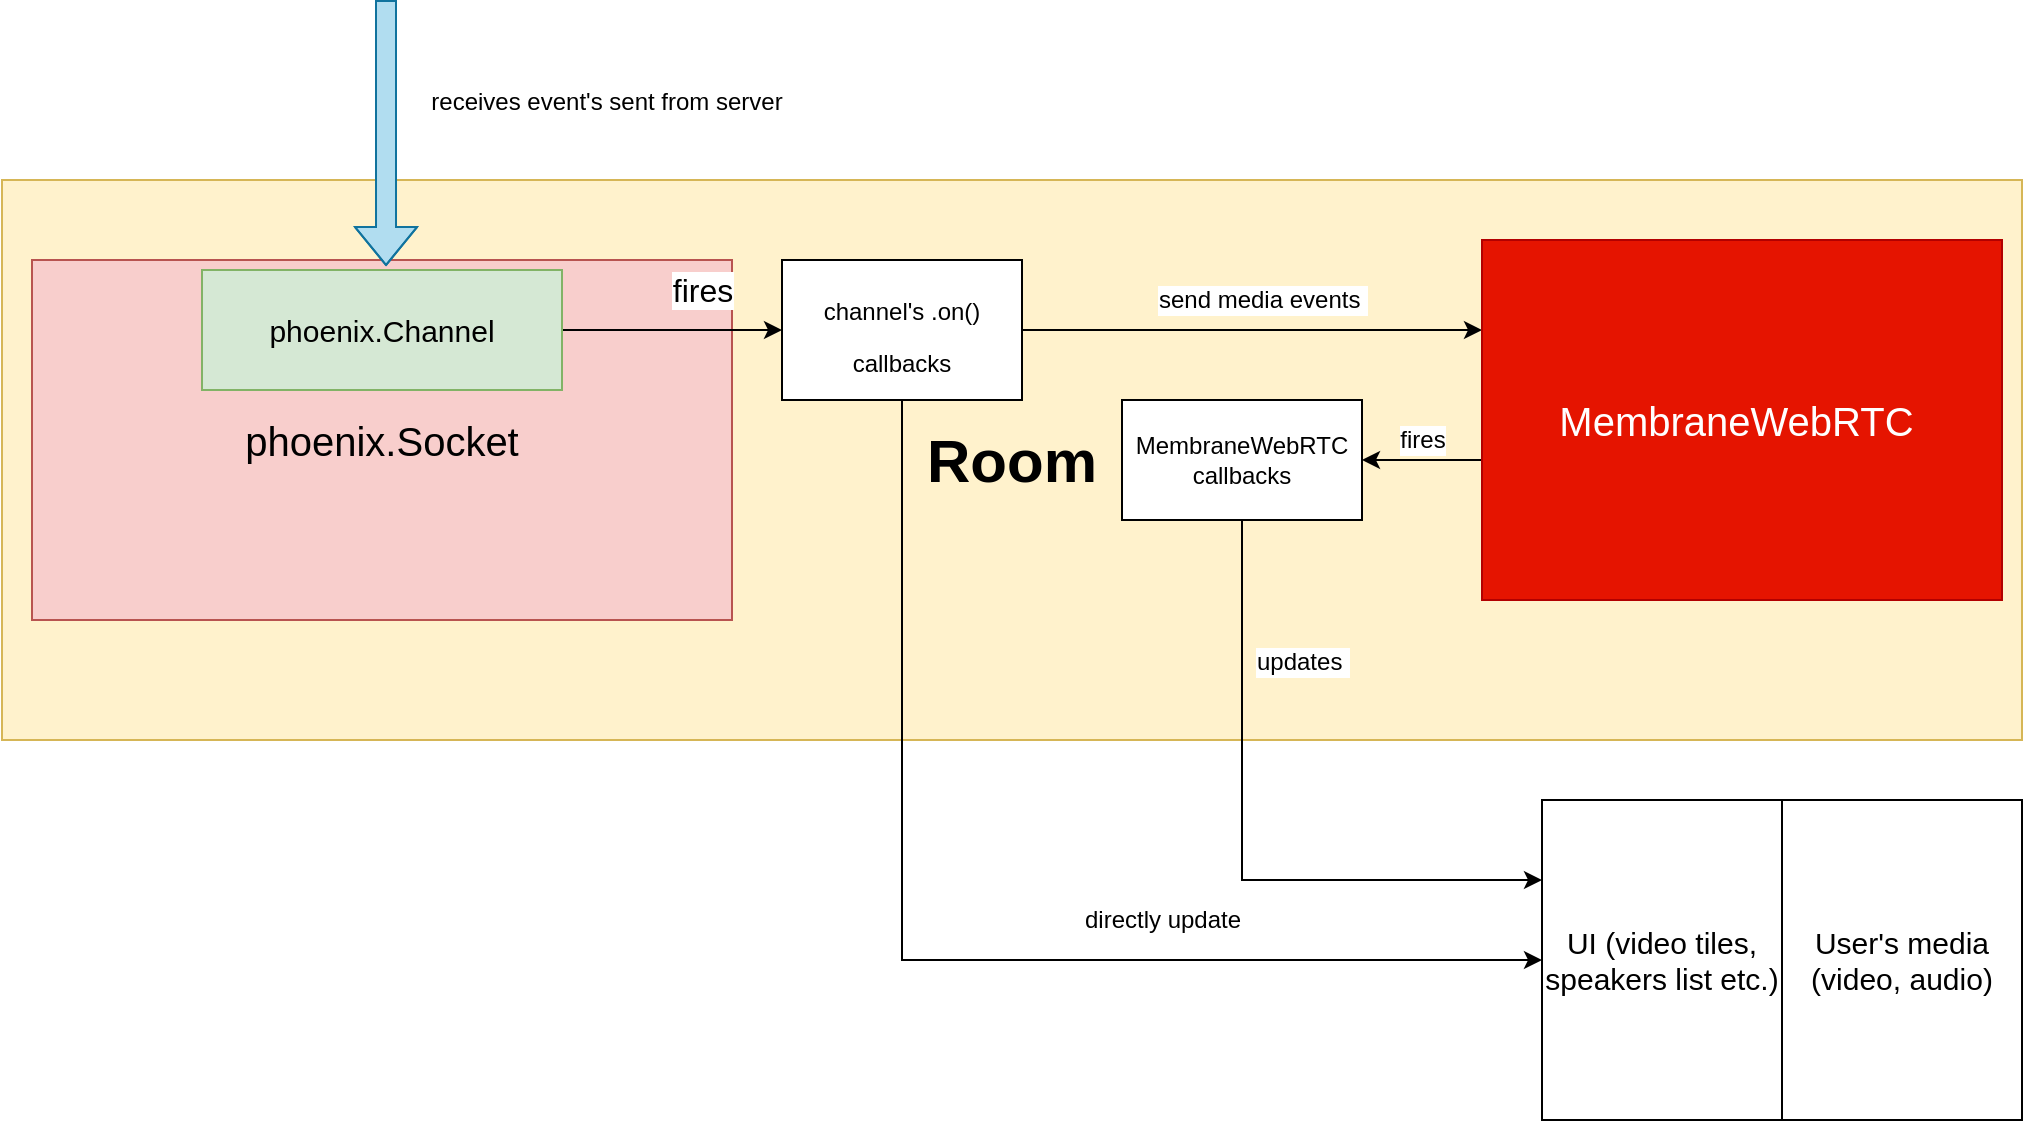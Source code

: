 <mxfile version="15.7.3" type="device"><diagram id="CYG-RBTAk6hFb7gyn2eE" name="Page-1"><mxGraphModel dx="1426" dy="722" grid="1" gridSize="10" guides="1" tooltips="1" connect="1" arrows="1" fold="1" page="1" pageScale="1" pageWidth="827" pageHeight="1169" math="0" shadow="0"><root><mxCell id="0"/><mxCell id="1" parent="0"/><mxCell id="svLWTGACq9yFnuqvBNT6-2" value="&lt;font size=&quot;1&quot;&gt;&lt;b style=&quot;font-size: 30px&quot;&gt;Room&lt;/b&gt;&lt;/font&gt;" style="rounded=0;whiteSpace=wrap;html=1;fontSize=13;fillColor=#fff2cc;strokeColor=#d6b656;" parent="1" vertex="1"><mxGeometry x="80" y="100" width="1010" height="280" as="geometry"/></mxCell><mxCell id="svLWTGACq9yFnuqvBNT6-3" value="&lt;font style=&quot;font-size: 20px&quot;&gt;phoenix.Socket&lt;/font&gt;" style="rounded=0;whiteSpace=wrap;html=1;fontSize=21;fillColor=#f8cecc;strokeColor=#b85450;" parent="1" vertex="1"><mxGeometry x="95" y="140" width="350" height="180" as="geometry"/></mxCell><mxCell id="svLWTGACq9yFnuqvBNT6-4" style="edgeStyle=orthogonalEdgeStyle;rounded=0;orthogonalLoop=1;jettySize=auto;html=1;exitX=1;exitY=0.5;exitDx=0;exitDy=0;fontSize=21;" parent="1" source="svLWTGACq9yFnuqvBNT6-6" target="svLWTGACq9yFnuqvBNT6-7" edge="1"><mxGeometry relative="1" as="geometry"/></mxCell><mxCell id="svLWTGACq9yFnuqvBNT6-5" value="fires" style="edgeLabel;html=1;align=center;verticalAlign=middle;resizable=0;points=[];fontSize=16;rotation=0;" parent="svLWTGACq9yFnuqvBNT6-4" vertex="1" connectable="0"><mxGeometry x="0.092" relative="1" as="geometry"><mxPoint x="10" y="-20" as="offset"/></mxGeometry></mxCell><mxCell id="svLWTGACq9yFnuqvBNT6-6" value="&lt;font style=&quot;font-size: 15px&quot;&gt;phoenix.Channel&lt;/font&gt;" style="rounded=0;whiteSpace=wrap;html=1;fillColor=#d5e8d4;strokeColor=#82b366;" parent="1" vertex="1"><mxGeometry x="180" y="145" width="180" height="60" as="geometry"/></mxCell><mxCell id="svLWTGACq9yFnuqvBNT6-29" style="edgeStyle=orthogonalEdgeStyle;rounded=0;orthogonalLoop=1;jettySize=auto;html=1;exitX=1;exitY=0.5;exitDx=0;exitDy=0;entryX=0;entryY=0.25;entryDx=0;entryDy=0;fontSize=12;" parent="1" source="svLWTGACq9yFnuqvBNT6-7" target="svLWTGACq9yFnuqvBNT6-8" edge="1"><mxGeometry relative="1" as="geometry"/></mxCell><mxCell id="svLWTGACq9yFnuqvBNT6-30" value="send media events&amp;nbsp;" style="edgeLabel;html=1;align=center;verticalAlign=middle;resizable=0;points=[];fontSize=12;" parent="svLWTGACq9yFnuqvBNT6-29" vertex="1" connectable="0"><mxGeometry x="0.209" y="4" relative="1" as="geometry"><mxPoint x="-19" y="-11" as="offset"/></mxGeometry></mxCell><mxCell id="svLWTGACq9yFnuqvBNT6-31" style="edgeStyle=orthogonalEdgeStyle;rounded=0;orthogonalLoop=1;jettySize=auto;html=1;exitX=0.5;exitY=1;exitDx=0;exitDy=0;entryX=0;entryY=0.5;entryDx=0;entryDy=0;fontSize=12;" parent="1" source="svLWTGACq9yFnuqvBNT6-7" target="svLWTGACq9yFnuqvBNT6-22" edge="1"><mxGeometry relative="1" as="geometry"/></mxCell><mxCell id="svLWTGACq9yFnuqvBNT6-32" value="directly update" style="edgeLabel;html=1;align=center;verticalAlign=middle;resizable=0;points=[];fontSize=12;" parent="svLWTGACq9yFnuqvBNT6-31" vertex="1" connectable="0"><mxGeometry x="0.267" y="-2" relative="1" as="geometry"><mxPoint x="30" y="-22" as="offset"/></mxGeometry></mxCell><mxCell id="svLWTGACq9yFnuqvBNT6-7" value="&lt;span style=&quot;font-size: 12px&quot;&gt;channel's .on()&lt;br&gt;callbacks&lt;/span&gt;" style="rounded=0;whiteSpace=wrap;html=1;fontSize=21;" parent="1" vertex="1"><mxGeometry x="470" y="140" width="120" height="70" as="geometry"/></mxCell><mxCell id="5VoMbCDhBbiSY3AjzoYc-2" value="fires" style="edgeStyle=orthogonalEdgeStyle;rounded=0;orthogonalLoop=1;jettySize=auto;html=1;exitX=0;exitY=0.75;exitDx=0;exitDy=0;entryX=1;entryY=0.5;entryDx=0;entryDy=0;fontSize=12;" edge="1" parent="1" source="svLWTGACq9yFnuqvBNT6-8" target="5VoMbCDhBbiSY3AjzoYc-1"><mxGeometry x="0.294" y="-10" relative="1" as="geometry"><Array as="points"><mxPoint x="820" y="240"/></Array><mxPoint as="offset"/></mxGeometry></mxCell><mxCell id="svLWTGACq9yFnuqvBNT6-8" value="&lt;font style=&quot;font-size: 20px&quot;&gt;MembraneWebRTC&amp;nbsp;&lt;/font&gt;" style="rounded=0;whiteSpace=wrap;html=1;fillColor=#e51400;fontColor=#ffffff;strokeColor=#B20000;" parent="1" vertex="1"><mxGeometry x="820" y="130" width="260" height="180" as="geometry"/></mxCell><mxCell id="svLWTGACq9yFnuqvBNT6-9" value="" style="shape=flexArrow;endArrow=classic;html=1;rounded=0;entryX=0.939;entryY=-0.033;entryDx=0;entryDy=0;fillColor=#b1ddf0;strokeColor=#10739e;entryPerimeter=0;" parent="1" edge="1"><mxGeometry width="50" height="50" relative="1" as="geometry"><mxPoint x="272" y="10" as="sourcePoint"/><mxPoint x="272.02" y="143.02" as="targetPoint"/><Array as="points"><mxPoint x="272" y="60"/><mxPoint x="272" y="70"/></Array></mxGeometry></mxCell><mxCell id="svLWTGACq9yFnuqvBNT6-25" value="receives event's sent from server" style="edgeLabel;html=1;align=center;verticalAlign=middle;resizable=0;points=[];fontSize=12;" parent="svLWTGACq9yFnuqvBNT6-9" vertex="1" connectable="0"><mxGeometry x="-0.363" y="5" relative="1" as="geometry"><mxPoint x="105" y="8" as="offset"/></mxGeometry></mxCell><mxCell id="svLWTGACq9yFnuqvBNT6-22" value="UI (video tiles, speakers list etc.)" style="rounded=0;whiteSpace=wrap;html=1;fontSize=15;" parent="1" vertex="1"><mxGeometry x="850" y="410" width="120" height="160" as="geometry"/></mxCell><mxCell id="svLWTGACq9yFnuqvBNT6-23" value="User's media&lt;br&gt;(video, audio)" style="rounded=0;whiteSpace=wrap;html=1;fontSize=15;" parent="1" vertex="1"><mxGeometry x="970" y="410" width="120" height="160" as="geometry"/></mxCell><mxCell id="5VoMbCDhBbiSY3AjzoYc-5" style="edgeStyle=orthogonalEdgeStyle;rounded=0;orthogonalLoop=1;jettySize=auto;html=1;exitX=0.5;exitY=1;exitDx=0;exitDy=0;entryX=0;entryY=0.25;entryDx=0;entryDy=0;fontSize=12;" edge="1" parent="1" source="5VoMbCDhBbiSY3AjzoYc-1" target="svLWTGACq9yFnuqvBNT6-22"><mxGeometry relative="1" as="geometry"/></mxCell><mxCell id="5VoMbCDhBbiSY3AjzoYc-6" value="updates&amp;nbsp;" style="edgeLabel;html=1;align=center;verticalAlign=middle;resizable=0;points=[];fontSize=12;" vertex="1" connectable="0" parent="5VoMbCDhBbiSY3AjzoYc-5"><mxGeometry x="-0.668" y="1" relative="1" as="geometry"><mxPoint x="29" y="16" as="offset"/></mxGeometry></mxCell><mxCell id="5VoMbCDhBbiSY3AjzoYc-1" value="MembraneWebRTC&lt;br&gt;callbacks" style="rounded=0;whiteSpace=wrap;html=1;fontSize=12;" vertex="1" parent="1"><mxGeometry x="640" y="210" width="120" height="60" as="geometry"/></mxCell></root></mxGraphModel></diagram></mxfile>